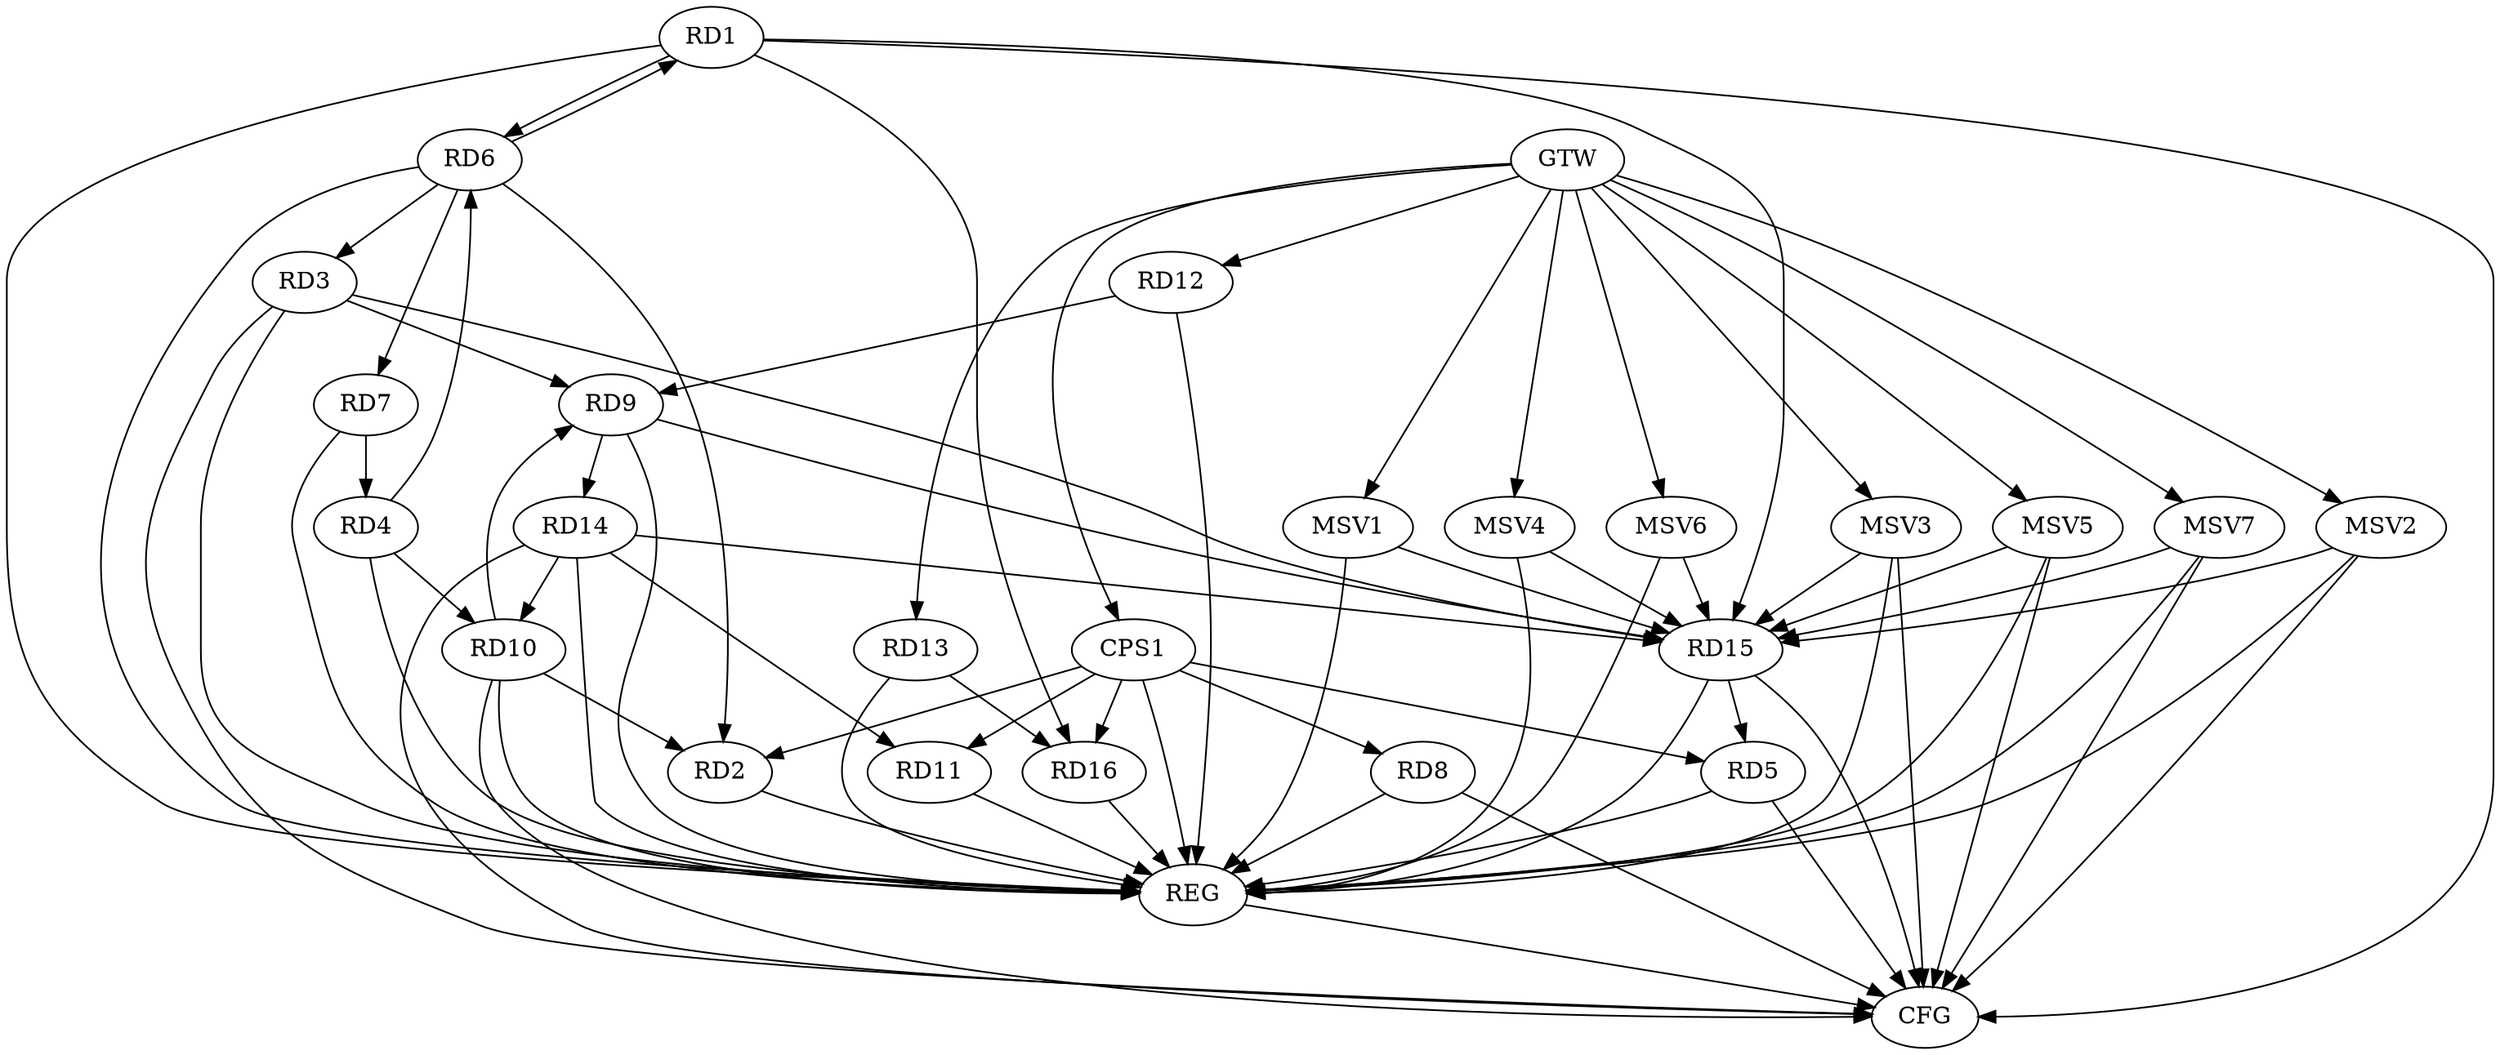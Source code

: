strict digraph G {
  RD1 [ label="RD1" ];
  RD2 [ label="RD2" ];
  RD3 [ label="RD3" ];
  RD4 [ label="RD4" ];
  RD5 [ label="RD5" ];
  RD6 [ label="RD6" ];
  RD7 [ label="RD7" ];
  RD8 [ label="RD8" ];
  RD9 [ label="RD9" ];
  RD10 [ label="RD10" ];
  RD11 [ label="RD11" ];
  RD12 [ label="RD12" ];
  RD13 [ label="RD13" ];
  RD14 [ label="RD14" ];
  RD15 [ label="RD15" ];
  RD16 [ label="RD16" ];
  CPS1 [ label="CPS1" ];
  GTW [ label="GTW" ];
  REG [ label="REG" ];
  CFG [ label="CFG" ];
  MSV1 [ label="MSV1" ];
  MSV2 [ label="MSV2" ];
  MSV3 [ label="MSV3" ];
  MSV4 [ label="MSV4" ];
  MSV5 [ label="MSV5" ];
  MSV6 [ label="MSV6" ];
  MSV7 [ label="MSV7" ];
  RD1 -> RD6;
  RD6 -> RD1;
  RD1 -> RD15;
  RD1 -> RD16;
  RD6 -> RD2;
  RD10 -> RD2;
  RD6 -> RD3;
  RD3 -> RD9;
  RD3 -> RD15;
  RD4 -> RD6;
  RD7 -> RD4;
  RD4 -> RD10;
  RD15 -> RD5;
  RD6 -> RD7;
  RD10 -> RD9;
  RD12 -> RD9;
  RD9 -> RD14;
  RD9 -> RD15;
  RD14 -> RD10;
  RD14 -> RD11;
  RD13 -> RD16;
  RD14 -> RD15;
  CPS1 -> RD2;
  CPS1 -> RD5;
  CPS1 -> RD8;
  CPS1 -> RD11;
  CPS1 -> RD16;
  GTW -> RD12;
  GTW -> RD13;
  GTW -> CPS1;
  RD1 -> REG;
  RD2 -> REG;
  RD3 -> REG;
  RD4 -> REG;
  RD5 -> REG;
  RD6 -> REG;
  RD7 -> REG;
  RD8 -> REG;
  RD9 -> REG;
  RD10 -> REG;
  RD11 -> REG;
  RD12 -> REG;
  RD13 -> REG;
  RD14 -> REG;
  RD15 -> REG;
  RD16 -> REG;
  CPS1 -> REG;
  RD8 -> CFG;
  RD5 -> CFG;
  RD3 -> CFG;
  RD10 -> CFG;
  RD14 -> CFG;
  RD1 -> CFG;
  RD15 -> CFG;
  REG -> CFG;
  MSV1 -> RD15;
  GTW -> MSV1;
  MSV1 -> REG;
  MSV2 -> RD15;
  GTW -> MSV2;
  MSV2 -> REG;
  MSV2 -> CFG;
  MSV3 -> RD15;
  GTW -> MSV3;
  MSV3 -> REG;
  MSV3 -> CFG;
  MSV4 -> RD15;
  GTW -> MSV4;
  MSV4 -> REG;
  MSV5 -> RD15;
  GTW -> MSV5;
  MSV5 -> REG;
  MSV5 -> CFG;
  MSV6 -> RD15;
  GTW -> MSV6;
  MSV6 -> REG;
  MSV7 -> RD15;
  GTW -> MSV7;
  MSV7 -> REG;
  MSV7 -> CFG;
}

